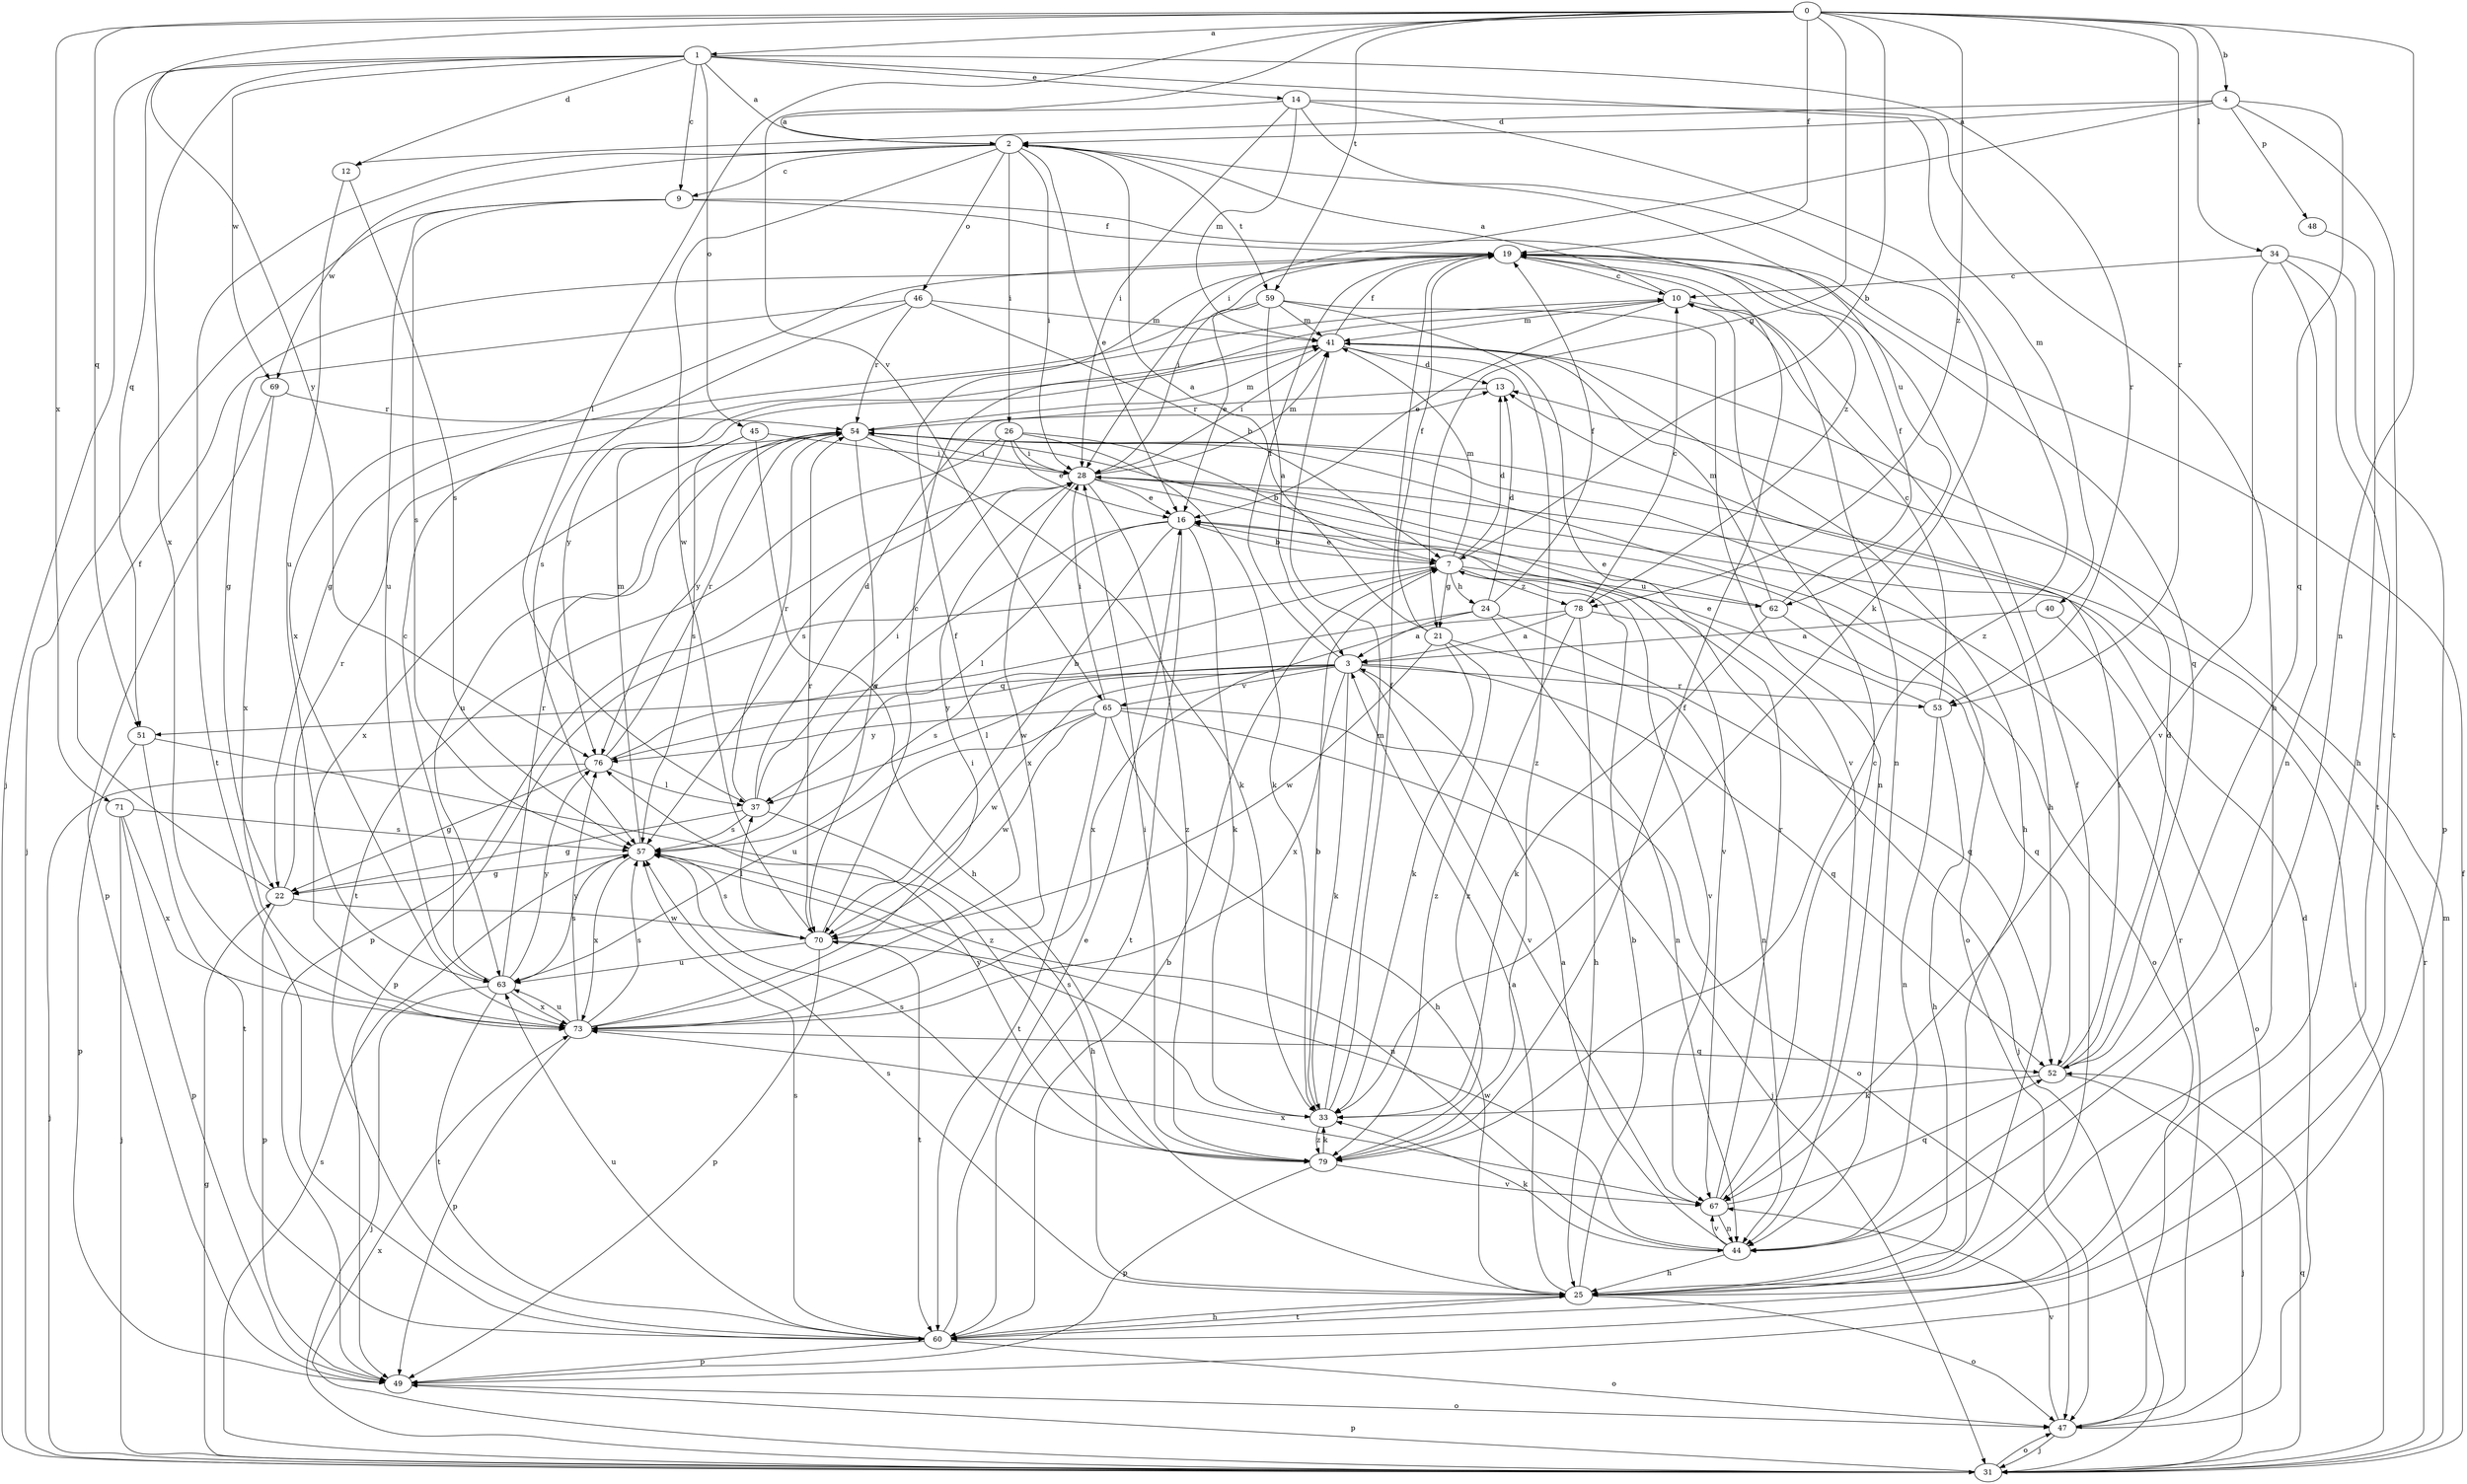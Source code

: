 strict digraph  {
0;
1;
2;
3;
4;
7;
9;
10;
12;
13;
14;
16;
19;
21;
22;
24;
25;
26;
28;
31;
33;
34;
37;
40;
41;
44;
45;
46;
47;
48;
49;
51;
52;
53;
54;
57;
59;
60;
62;
63;
65;
67;
69;
70;
71;
73;
76;
78;
79;
0 -> 1  [label=a];
0 -> 4  [label=b];
0 -> 7  [label=b];
0 -> 19  [label=f];
0 -> 21  [label=g];
0 -> 34  [label=l];
0 -> 37  [label=l];
0 -> 44  [label=n];
0 -> 51  [label=q];
0 -> 53  [label=r];
0 -> 59  [label=t];
0 -> 65  [label=v];
0 -> 71  [label=x];
0 -> 76  [label=y];
0 -> 78  [label=z];
1 -> 2  [label=a];
1 -> 9  [label=c];
1 -> 12  [label=d];
1 -> 14  [label=e];
1 -> 31  [label=j];
1 -> 40  [label=m];
1 -> 45  [label=o];
1 -> 51  [label=q];
1 -> 53  [label=r];
1 -> 69  [label=w];
1 -> 73  [label=x];
2 -> 9  [label=c];
2 -> 16  [label=e];
2 -> 26  [label=i];
2 -> 28  [label=i];
2 -> 46  [label=o];
2 -> 59  [label=t];
2 -> 60  [label=t];
2 -> 62  [label=u];
2 -> 69  [label=w];
2 -> 70  [label=w];
3 -> 19  [label=f];
3 -> 33  [label=k];
3 -> 37  [label=l];
3 -> 51  [label=q];
3 -> 52  [label=q];
3 -> 53  [label=r];
3 -> 65  [label=v];
3 -> 67  [label=v];
3 -> 70  [label=w];
3 -> 73  [label=x];
3 -> 76  [label=y];
4 -> 2  [label=a];
4 -> 12  [label=d];
4 -> 28  [label=i];
4 -> 48  [label=p];
4 -> 52  [label=q];
4 -> 60  [label=t];
7 -> 13  [label=d];
7 -> 16  [label=e];
7 -> 21  [label=g];
7 -> 24  [label=h];
7 -> 41  [label=m];
7 -> 49  [label=p];
7 -> 62  [label=u];
7 -> 67  [label=v];
7 -> 78  [label=z];
9 -> 19  [label=f];
9 -> 31  [label=j];
9 -> 57  [label=s];
9 -> 63  [label=u];
9 -> 78  [label=z];
10 -> 2  [label=a];
10 -> 16  [label=e];
10 -> 25  [label=h];
10 -> 41  [label=m];
12 -> 57  [label=s];
12 -> 63  [label=u];
13 -> 54  [label=r];
14 -> 2  [label=a];
14 -> 25  [label=h];
14 -> 28  [label=i];
14 -> 33  [label=k];
14 -> 41  [label=m];
14 -> 79  [label=z];
16 -> 7  [label=b];
16 -> 33  [label=k];
16 -> 37  [label=l];
16 -> 57  [label=s];
16 -> 60  [label=t];
16 -> 70  [label=w];
19 -> 10  [label=c];
19 -> 28  [label=i];
19 -> 44  [label=n];
19 -> 52  [label=q];
19 -> 73  [label=x];
21 -> 2  [label=a];
21 -> 19  [label=f];
21 -> 33  [label=k];
21 -> 44  [label=n];
21 -> 70  [label=w];
21 -> 79  [label=z];
22 -> 19  [label=f];
22 -> 49  [label=p];
22 -> 54  [label=r];
22 -> 70  [label=w];
24 -> 3  [label=a];
24 -> 13  [label=d];
24 -> 19  [label=f];
24 -> 44  [label=n];
24 -> 52  [label=q];
24 -> 57  [label=s];
25 -> 3  [label=a];
25 -> 7  [label=b];
25 -> 19  [label=f];
25 -> 47  [label=o];
25 -> 57  [label=s];
25 -> 60  [label=t];
26 -> 7  [label=b];
26 -> 16  [label=e];
26 -> 28  [label=i];
26 -> 33  [label=k];
26 -> 57  [label=s];
26 -> 60  [label=t];
28 -> 16  [label=e];
28 -> 41  [label=m];
28 -> 47  [label=o];
28 -> 49  [label=p];
28 -> 67  [label=v];
28 -> 73  [label=x];
28 -> 79  [label=z];
31 -> 19  [label=f];
31 -> 22  [label=g];
31 -> 28  [label=i];
31 -> 41  [label=m];
31 -> 47  [label=o];
31 -> 49  [label=p];
31 -> 52  [label=q];
31 -> 54  [label=r];
31 -> 57  [label=s];
31 -> 73  [label=x];
33 -> 7  [label=b];
33 -> 19  [label=f];
33 -> 41  [label=m];
33 -> 57  [label=s];
33 -> 79  [label=z];
34 -> 10  [label=c];
34 -> 44  [label=n];
34 -> 49  [label=p];
34 -> 60  [label=t];
34 -> 67  [label=v];
37 -> 13  [label=d];
37 -> 22  [label=g];
37 -> 25  [label=h];
37 -> 28  [label=i];
37 -> 54  [label=r];
37 -> 57  [label=s];
40 -> 3  [label=a];
40 -> 47  [label=o];
41 -> 13  [label=d];
41 -> 19  [label=f];
41 -> 25  [label=h];
41 -> 28  [label=i];
41 -> 76  [label=y];
41 -> 79  [label=z];
44 -> 3  [label=a];
44 -> 25  [label=h];
44 -> 33  [label=k];
44 -> 67  [label=v];
44 -> 70  [label=w];
45 -> 25  [label=h];
45 -> 28  [label=i];
45 -> 57  [label=s];
45 -> 73  [label=x];
46 -> 7  [label=b];
46 -> 22  [label=g];
46 -> 41  [label=m];
46 -> 54  [label=r];
46 -> 57  [label=s];
47 -> 13  [label=d];
47 -> 31  [label=j];
47 -> 54  [label=r];
47 -> 67  [label=v];
48 -> 25  [label=h];
49 -> 47  [label=o];
51 -> 49  [label=p];
51 -> 60  [label=t];
51 -> 79  [label=z];
52 -> 13  [label=d];
52 -> 28  [label=i];
52 -> 31  [label=j];
52 -> 33  [label=k];
53 -> 10  [label=c];
53 -> 16  [label=e];
53 -> 25  [label=h];
53 -> 44  [label=n];
54 -> 28  [label=i];
54 -> 33  [label=k];
54 -> 41  [label=m];
54 -> 47  [label=o];
54 -> 63  [label=u];
54 -> 70  [label=w];
54 -> 76  [label=y];
57 -> 22  [label=g];
57 -> 41  [label=m];
57 -> 44  [label=n];
57 -> 73  [label=x];
59 -> 3  [label=a];
59 -> 16  [label=e];
59 -> 22  [label=g];
59 -> 41  [label=m];
59 -> 44  [label=n];
59 -> 67  [label=v];
60 -> 7  [label=b];
60 -> 16  [label=e];
60 -> 25  [label=h];
60 -> 47  [label=o];
60 -> 49  [label=p];
60 -> 57  [label=s];
60 -> 63  [label=u];
62 -> 16  [label=e];
62 -> 19  [label=f];
62 -> 33  [label=k];
62 -> 41  [label=m];
62 -> 52  [label=q];
63 -> 10  [label=c];
63 -> 31  [label=j];
63 -> 54  [label=r];
63 -> 57  [label=s];
63 -> 60  [label=t];
63 -> 73  [label=x];
63 -> 76  [label=y];
65 -> 25  [label=h];
65 -> 28  [label=i];
65 -> 31  [label=j];
65 -> 47  [label=o];
65 -> 60  [label=t];
65 -> 63  [label=u];
65 -> 70  [label=w];
65 -> 76  [label=y];
67 -> 10  [label=c];
67 -> 44  [label=n];
67 -> 52  [label=q];
67 -> 54  [label=r];
67 -> 73  [label=x];
69 -> 49  [label=p];
69 -> 54  [label=r];
69 -> 73  [label=x];
70 -> 10  [label=c];
70 -> 37  [label=l];
70 -> 49  [label=p];
70 -> 54  [label=r];
70 -> 57  [label=s];
70 -> 60  [label=t];
70 -> 63  [label=u];
71 -> 31  [label=j];
71 -> 49  [label=p];
71 -> 57  [label=s];
71 -> 73  [label=x];
73 -> 19  [label=f];
73 -> 28  [label=i];
73 -> 49  [label=p];
73 -> 52  [label=q];
73 -> 57  [label=s];
73 -> 63  [label=u];
73 -> 76  [label=y];
76 -> 7  [label=b];
76 -> 22  [label=g];
76 -> 31  [label=j];
76 -> 37  [label=l];
76 -> 54  [label=r];
78 -> 3  [label=a];
78 -> 10  [label=c];
78 -> 25  [label=h];
78 -> 31  [label=j];
78 -> 73  [label=x];
78 -> 79  [label=z];
79 -> 19  [label=f];
79 -> 28  [label=i];
79 -> 33  [label=k];
79 -> 49  [label=p];
79 -> 57  [label=s];
79 -> 67  [label=v];
79 -> 76  [label=y];
}
